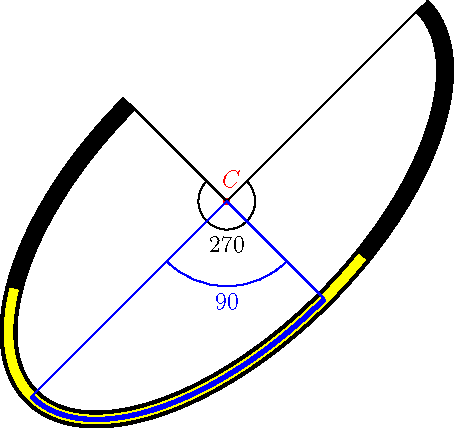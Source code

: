     import geometry; size(8cm,0);
    point C=(1,1); dot("$C$", C, 2*dir(80), red);
    arc a=arc(ellipse(C,2,1,45),90,0,fromCenter);
    draw(a, linewidth(3mm));
    markarc(format("%0g", degrees(a)),
    radius=-0.5*markangleradius(), a);

    draw(0.5*a, 1.5mm+yellow);

    arc ap=a/3;
    draw(ap, 0.75mm+blue);
    markarc(format("%0g", degrees(ap)),
    radius=1.5*markangleradius(),ap,blue);
